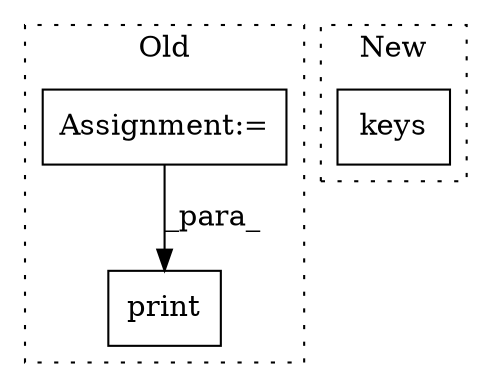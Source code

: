 digraph G {
subgraph cluster0 {
1 [label="print" a="32" s="2311,2397" l="6,1" shape="box"];
3 [label="Assignment:=" a="7" s="395" l="11" shape="box"];
label = "Old";
style="dotted";
}
subgraph cluster1 {
2 [label="keys" a="32" s="811" l="6" shape="box"];
label = "New";
style="dotted";
}
3 -> 1 [label="_para_"];
}